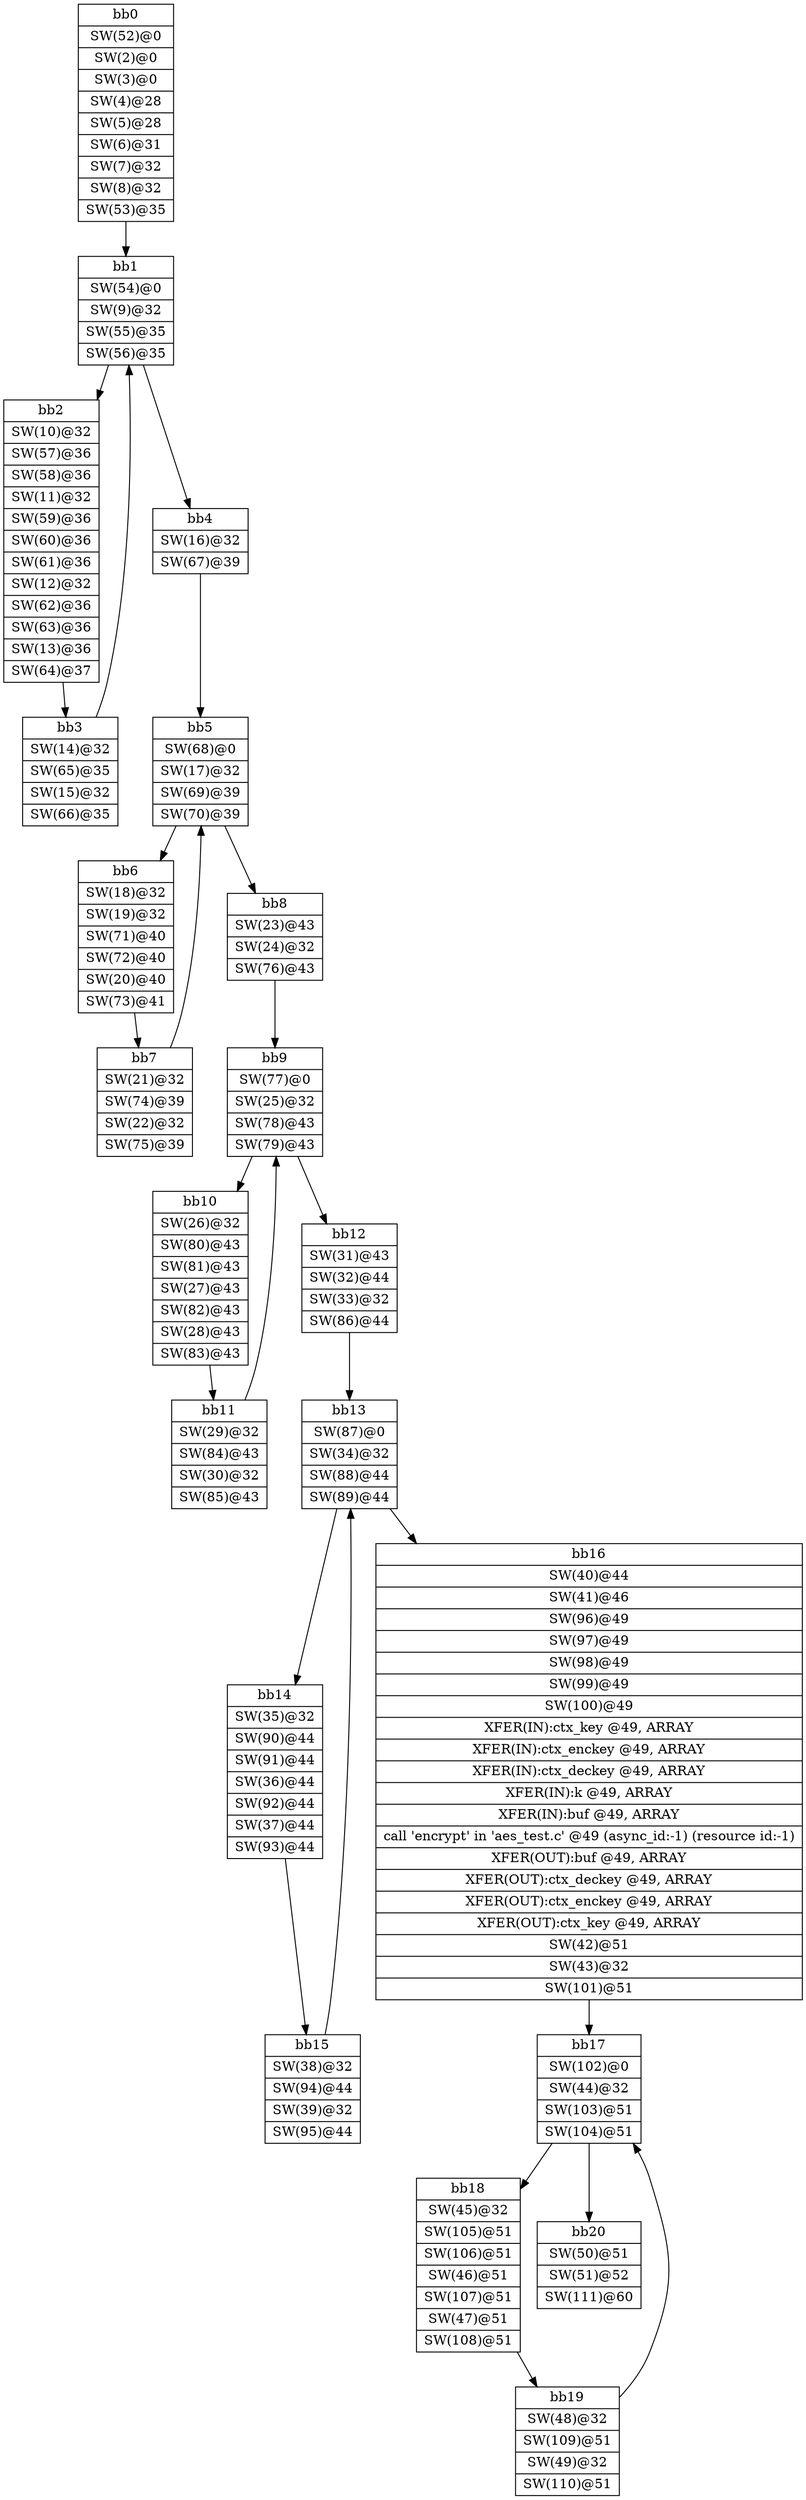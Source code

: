 digraph CDFG {
node [shape=record];
bb0 [shape=record, label = "{bb0|<x0x3da35a0>SW(52)@0\n|<x0x330f4d0>SW(2)@0\n|<x0x3311050>SW(3)@0\n|<x0x3d98360>SW(4)@28\n|<x0x3d985c0>SW(5)@28\n|<x0x3d9a800>SW(6)@31\n|<x0x3d987b0>SW(7)@32\n|<x0x3d98910>SW(8)@32\n|<x0x3da37b0>SW(53)@35\n}"];
bb1 [shape=record, label = "{bb1|<x0x3da3970>SW(54)@0\n|<x0x3d98a70>SW(9)@32\n|<x0x3da3ad0>SW(55)@35\n|<x0x3da3ca0>SW(56)@35\n}"];
bb2 [shape=record, label = "{bb2|<x0x3d999b0>SW(10)@32\n|<x0x3da0710>SW(57)@36\n|<x0x3da0860>SW(58)@36\n|<x0x3d99b10>SW(11)@32\n|<x0x3da0a20>SW(59)@36\n|<x0x3da0bf0>SW(60)@36\n|<x0x3da0dc0>SW(61)@36\n|<x0x3d99c70>SW(12)@32\n|<x0x3da0f80>SW(62)@36\n|<x0x3da1110>SW(63)@36\n|<x0x3d99e40>SW(13)@36\n|<x0x3da11d0>SW(64)@37\n}"];
bb3 [shape=record, label = "{bb3|<x0x3d9a170>SW(14)@32\n|<x0x3da1510>SW(65)@35\n|<x0x3d9d910>SW(15)@32\n|<x0x3da16d0>SW(66)@35\n}"];
bb4 [shape=record, label = "{bb4|<x0x3d9a320>SW(16)@32\n|<x0x3da1790>SW(67)@39\n}"];
bb5 [shape=record, label = "{bb5|<x0x3da1a10>SW(68)@0\n|<x0x3d9a4e0>SW(17)@32\n|<x0x3da2090>SW(69)@39\n|<x0x3da21e0>SW(70)@39\n}"];
bb6 [shape=record, label = "{bb6|<x0x3d9cf30>SW(18)@32\n|<x0x3d9d100>SW(19)@32\n|<x0x3da1d30>SW(71)@40\n|<x0x3da6120>SW(72)@40\n|<x0x3d9d2d0>SW(20)@40\n|<x0x3da6340>SW(73)@41\n}"];
bb7 [shape=record, label = "{bb7|<x0x3d9d5d0>SW(21)@32\n|<x0x3da6650>SW(74)@39\n|<x0x3d9d6f0>SW(22)@32\n|<x0x3da86f0>SW(75)@39\n}"];
bb8 [shape=record, label = "{bb8|<x0x3d9cb30>SW(23)@43\n|<x0x3d9a990>SW(24)@32\n|<x0x3da73c0>SW(76)@43\n}"];
bb9 [shape=record, label = "{bb9|<x0x3da6ca0>SW(77)@0\n|<x0x3d9db20>SW(25)@32\n|<x0x3da6e00>SW(78)@43\n|<x0x3da6fd0>SW(79)@43\n}"];
bb10 [shape=record, label = "{bb10|<x0x3d9dcf0>SW(26)@32\n|<x0x3da7750>SW(80)@43\n|<x0x3da7920>SW(81)@43\n|<x0x3d9aa30>SW(27)@43\n|<x0x3da7b40>SW(82)@43\n|<x0x3d9ad40>SW(28)@43\n|<x0x3da7d30>SW(83)@43\n}"];
bb11 [shape=record, label = "{bb11|<x0x3d9ade0>SW(29)@32\n|<x0x3da7df0>SW(84)@43\n|<x0x3d9ae80>SW(30)@32\n|<x0x3da7fb0>SW(85)@43\n}"];
bb12 [shape=record, label = "{bb12|<x0x3d9af20>SW(31)@43\n|<x0x3d9b150>SW(32)@44\n|<x0x3d9b320>SW(33)@32\n|<x0x3da4130>SW(86)@44\n}"];
bb13 [shape=record, label = "{bb13|<x0x3da5f50>SW(87)@0\n|<x0x3d9b400>SW(34)@32\n|<x0x3da41d0>SW(88)@44\n|<x0x3da4340>SW(89)@44\n}"];
bb14 [shape=record, label = "{bb14|<x0x3d9b4c0>SW(35)@32\n|<x0x3da4690>SW(90)@44\n|<x0x3da4820>SW(91)@44\n|<x0x3d9b580>SW(36)@44\n|<x0x3da49e0>SW(92)@44\n|<x0x3d9b620>SW(37)@44\n|<x0x3da4b60>SW(93)@44\n}"];
bb15 [shape=record, label = "{bb15|<x0x3d9b7f0>SW(38)@32\n|<x0x3da4e70>SW(94)@44\n|<x0x3d9b950>SW(39)@32\n|<x0x3da5070>SW(95)@44\n}"];
bb16 [shape=record, label = "{bb16|<x0x3d9bb20>SW(40)@44\n|<x0x3d9bca0>SW(41)@46\n|<x0x3da5b00>SW(96)@49\n|<x0x3da6800>SW(97)@49\n|<x0x3da8a50>SW(98)@49\n|<x0x3daa750>SW(99)@49\n|<x0x3daa8c0>SW(100)@49\n|<x0x3dab940>XFER(IN):ctx_key @49, ARRAY\n|<x0x3dacb60>XFER(IN):ctx_enckey @49, ARRAY\n|<x0x3dacda0>XFER(IN):ctx_deckey @49, ARRAY\n|<x0x3dacfe0>XFER(IN):k @49, ARRAY\n|<x0x3dad100>XFER(IN):buf @49, ARRAY\n|<x0x330f3d0>call 'encrypt' in 'aes_test.c' @49 (async_id:-1) (resource id:-1)\n|<x0x3dad220>XFER(OUT):buf @49, ARRAY\n|<x0x3dacec0>XFER(OUT):ctx_deckey @49, ARRAY\n|<x0x3dacc80>XFER(OUT):ctx_enckey @49, ARRAY\n|<x0x3daba10>XFER(OUT):ctx_key @49, ARRAY\n|<x0x3d9e2f0>SW(42)@51\n|<x0x3d9e450>SW(43)@32\n|<x0x3da8b80>SW(101)@51\n}"];
bb17 [shape=record, label = "{bb17|<x0x3da8e60>SW(102)@0\n|<x0x3d9e880>SW(44)@32\n|<x0x3da9060>SW(103)@51\n|<x0x3da91f0>SW(104)@51\n}"];
bb18 [shape=record, label = "{bb18|<x0x3d9e920>SW(45)@32\n|<x0x3da93a0>SW(105)@51\n|<x0x3da9550>SW(106)@51\n|<x0x3d9ea00>SW(46)@51\n|<x0x3da9770>SW(107)@51\n|<x0x3d9ec20>SW(47)@51\n|<x0x3da9960>SW(108)@51\n}"];
bb19 [shape=record, label = "{bb19|<x0x3d9ecc0>SW(48)@32\n|<x0x3da9ca0>SW(109)@51\n|<x0x3d9ee40>SW(49)@32\n|<x0x3da9d60>SW(110)@51\n}"];
bb20 [shape=record, label = "{bb20|<x0x3d9eff0>SW(50)@51\n|<x0x3d9f170>SW(51)@52\n|<x0x3daa0b0>SW(111)@60\n}"];
bb0 -> bb1
bb1 -> bb2
bb1 -> bb4
bb2 -> bb3
bb3 -> bb1
bb4 -> bb5
bb5 -> bb6
bb5 -> bb8
bb6 -> bb7
bb7 -> bb5
bb8 -> bb9
bb9 -> bb10
bb9 -> bb12
bb10 -> bb11
bb11 -> bb9
bb12 -> bb13
bb13 -> bb14
bb13 -> bb16
bb14 -> bb15
bb15 -> bb13
bb16 -> bb17
bb17 -> bb18
bb17 -> bb20
bb18 -> bb19
bb19 -> bb17
}

